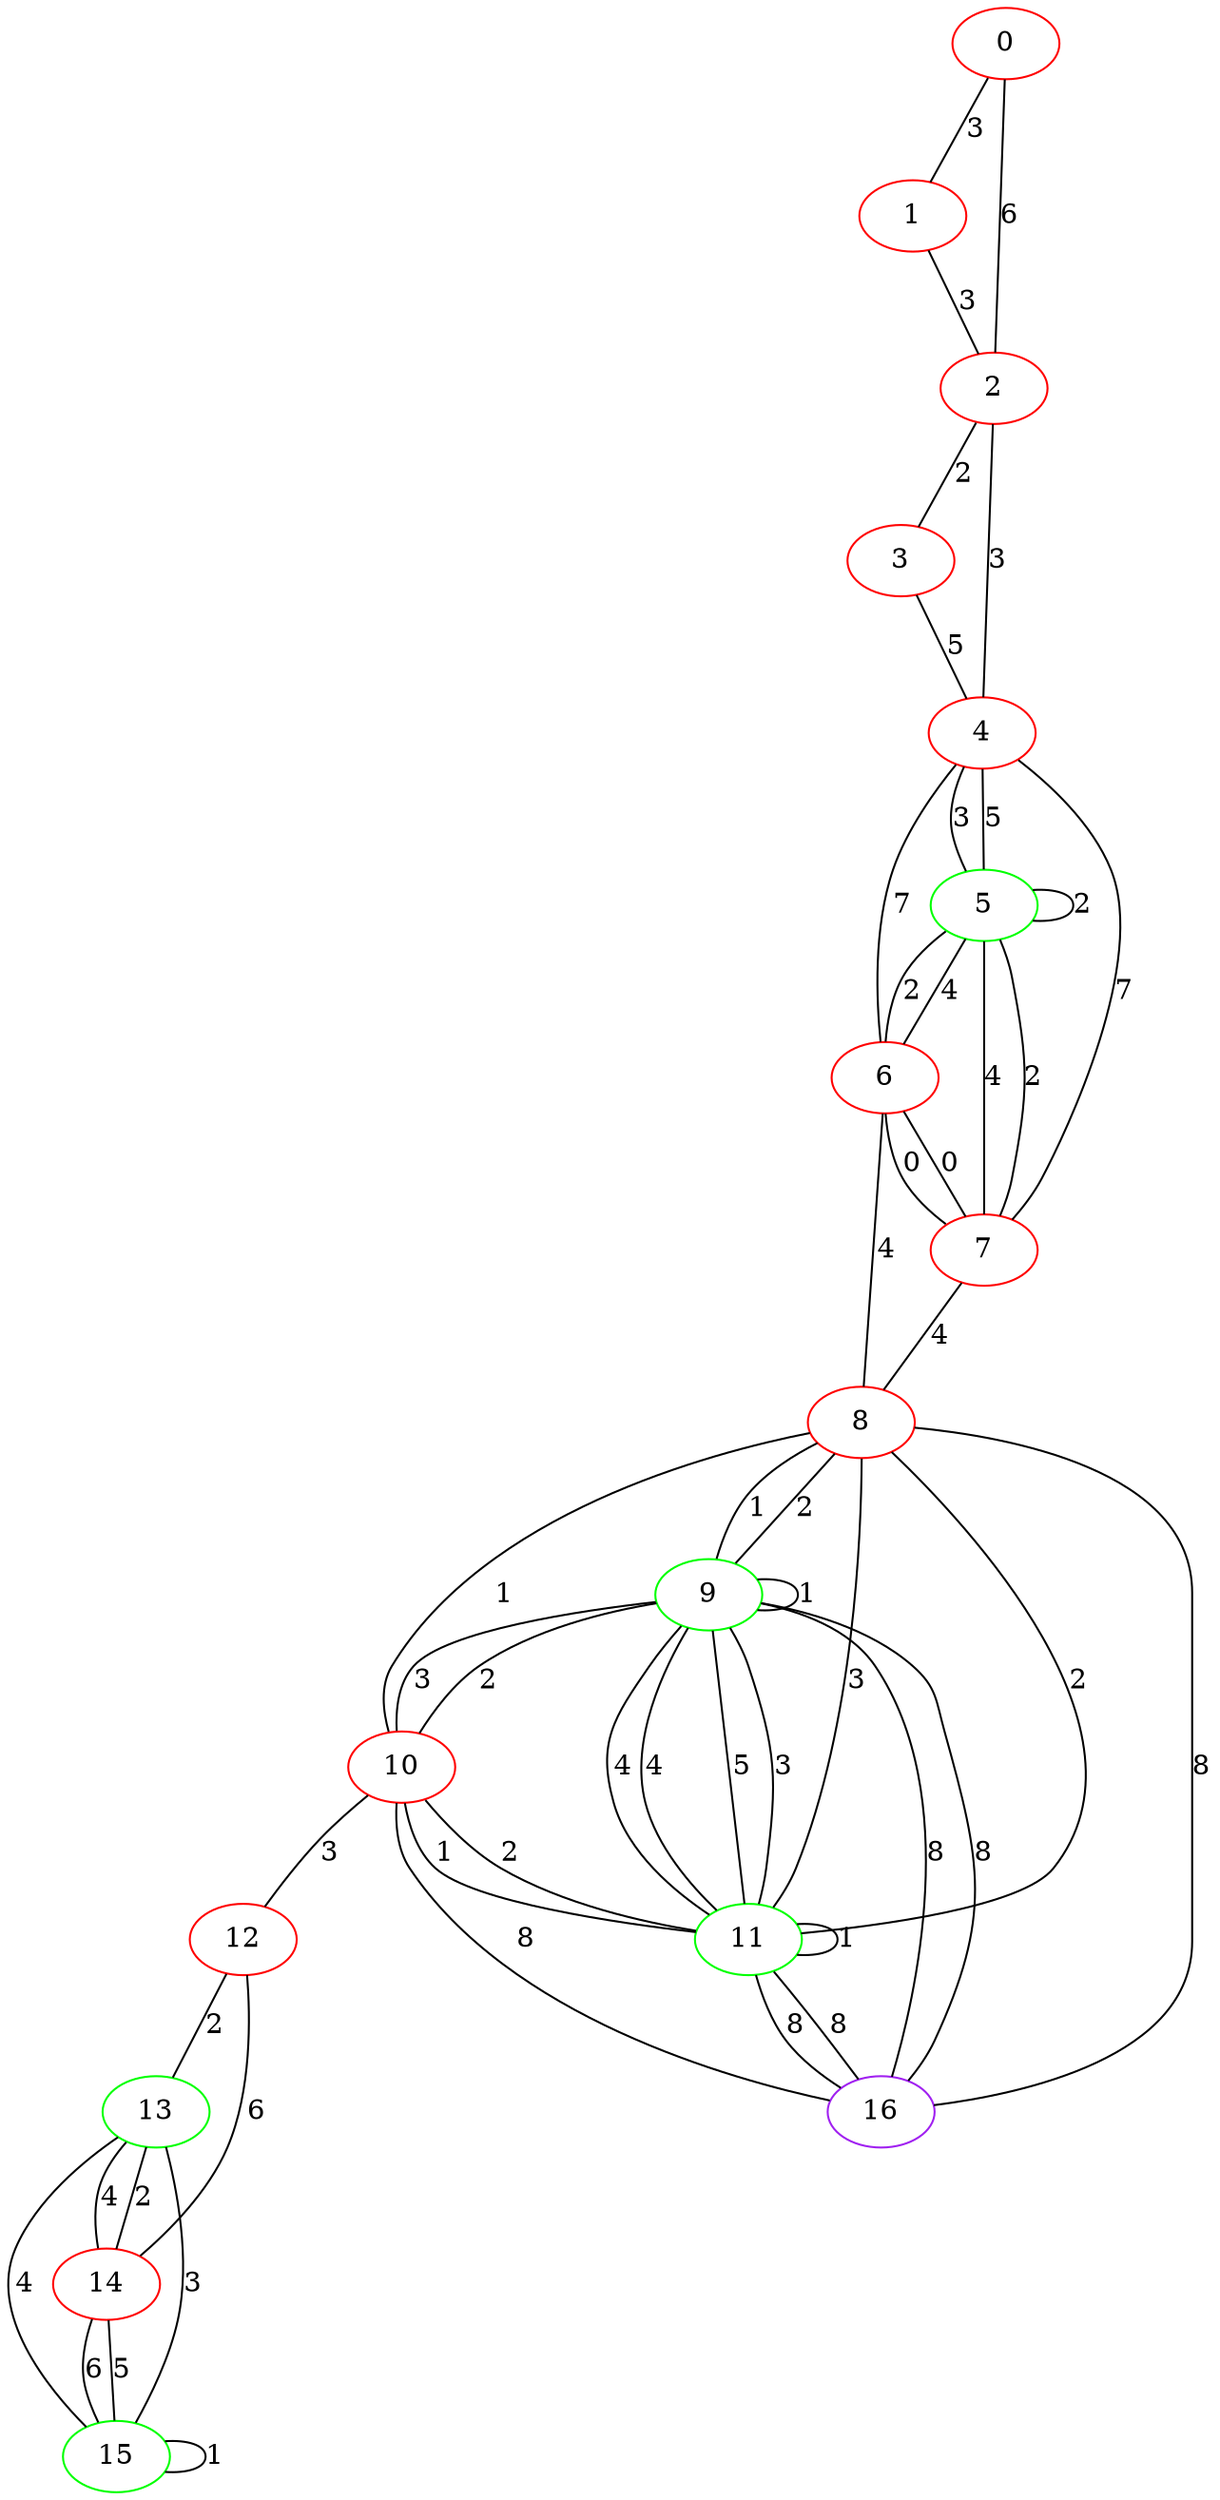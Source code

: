 graph "" {
0 [color=red, weight=1];
1 [color=red, weight=1];
2 [color=red, weight=1];
3 [color=red, weight=1];
4 [color=red, weight=1];
5 [color=green, weight=2];
6 [color=red, weight=1];
7 [color=red, weight=1];
8 [color=red, weight=1];
9 [color=green, weight=2];
10 [color=red, weight=1];
11 [color=green, weight=2];
12 [color=red, weight=1];
13 [color=green, weight=2];
14 [color=red, weight=1];
15 [color=green, weight=2];
16 [color=purple, weight=4];
0 -- 1  [key=0, label=3];
0 -- 2  [key=0, label=6];
1 -- 2  [key=0, label=3];
2 -- 3  [key=0, label=2];
2 -- 4  [key=0, label=3];
3 -- 4  [key=0, label=5];
4 -- 5  [key=0, label=3];
4 -- 5  [key=1, label=5];
4 -- 6  [key=0, label=7];
4 -- 7  [key=0, label=7];
5 -- 5  [key=0, label=2];
5 -- 6  [key=0, label=4];
5 -- 6  [key=1, label=2];
5 -- 7  [key=0, label=4];
5 -- 7  [key=1, label=2];
6 -- 8  [key=0, label=4];
6 -- 7  [key=0, label=0];
6 -- 7  [key=1, label=0];
7 -- 8  [key=0, label=4];
8 -- 9  [key=0, label=2];
8 -- 9  [key=1, label=1];
8 -- 10  [key=0, label=1];
8 -- 11  [key=0, label=2];
8 -- 11  [key=1, label=3];
8 -- 16  [key=0, label=8];
9 -- 9  [key=0, label=1];
9 -- 10  [key=0, label=3];
9 -- 10  [key=1, label=2];
9 -- 11  [key=0, label=4];
9 -- 11  [key=1, label=5];
9 -- 11  [key=2, label=3];
9 -- 11  [key=3, label=4];
9 -- 16  [key=0, label=8];
9 -- 16  [key=1, label=8];
10 -- 11  [key=0, label=1];
10 -- 11  [key=1, label=2];
10 -- 12  [key=0, label=3];
10 -- 16  [key=0, label=8];
11 -- 11  [key=0, label=1];
11 -- 16  [key=0, label=8];
11 -- 16  [key=1, label=8];
12 -- 13  [key=0, label=2];
12 -- 14  [key=0, label=6];
13 -- 14  [key=0, label=4];
13 -- 14  [key=1, label=2];
13 -- 15  [key=0, label=3];
13 -- 15  [key=1, label=4];
14 -- 15  [key=0, label=5];
14 -- 15  [key=1, label=6];
15 -- 15  [key=0, label=1];
}
